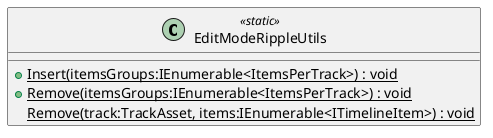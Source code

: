 @startuml
class EditModeRippleUtils <<static>> {
    + {static} Insert(itemsGroups:IEnumerable<ItemsPerTrack>) : void
    + {static} Remove(itemsGroups:IEnumerable<ItemsPerTrack>) : void
    {static} Remove(track:TrackAsset, items:IEnumerable<ITimelineItem>) : void
}
@enduml
